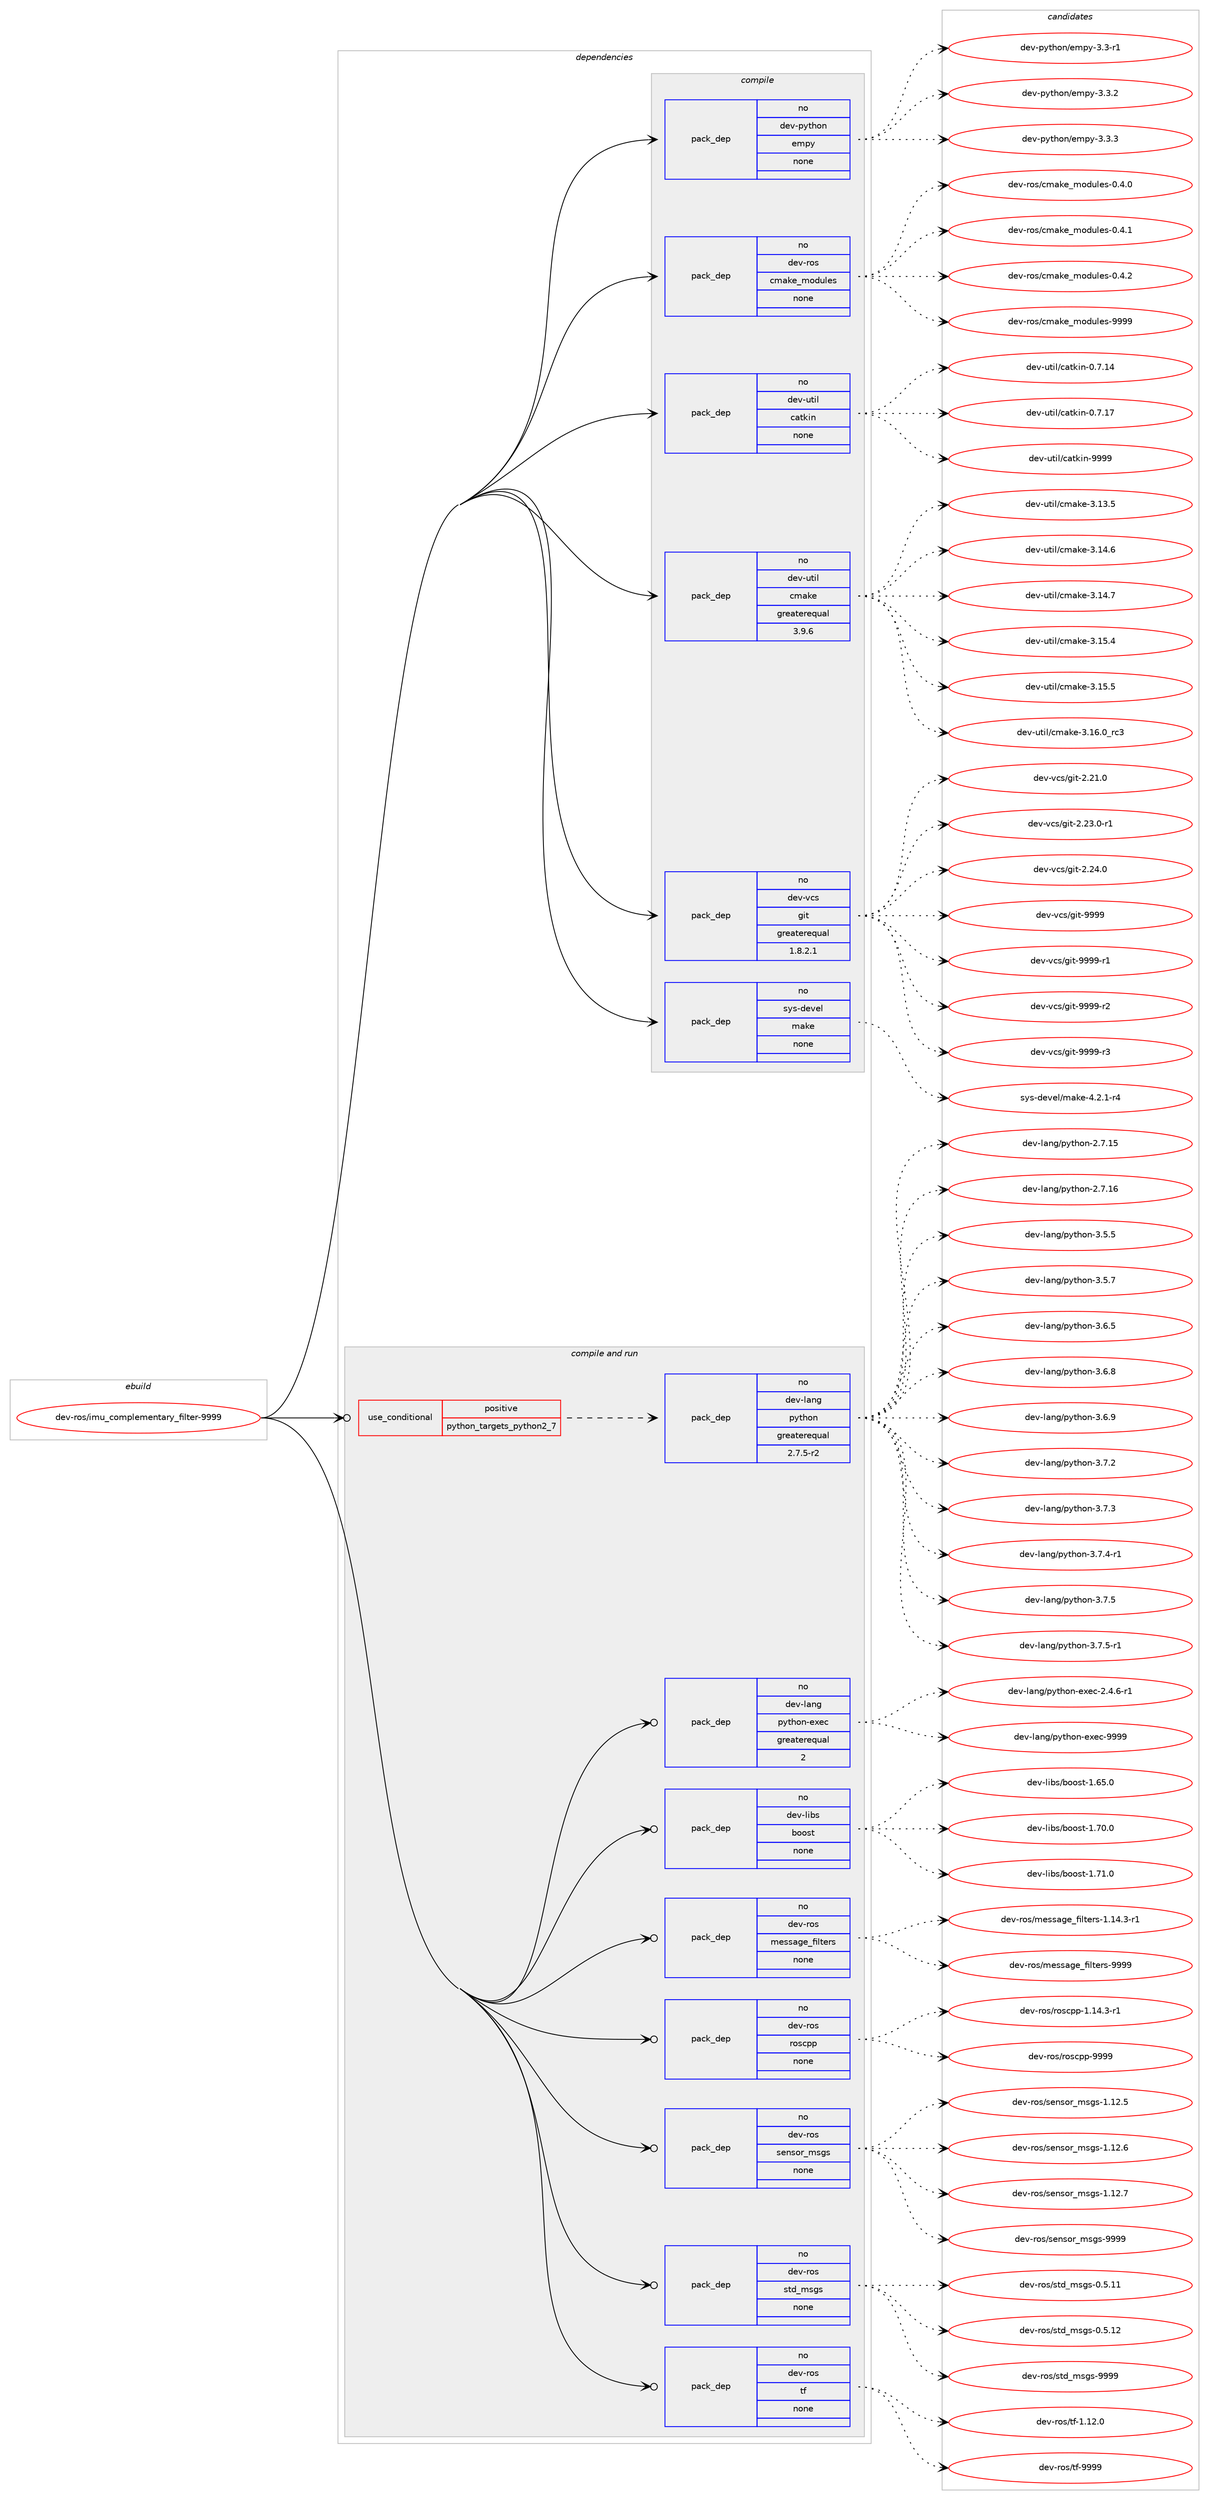 digraph prolog {

# *************
# Graph options
# *************

newrank=true;
concentrate=true;
compound=true;
graph [rankdir=LR,fontname=Helvetica,fontsize=10,ranksep=1.5];#, ranksep=2.5, nodesep=0.2];
edge  [arrowhead=vee];
node  [fontname=Helvetica,fontsize=10];

# **********
# The ebuild
# **********

subgraph cluster_leftcol {
color=gray;
rank=same;
label=<<i>ebuild</i>>;
id [label="dev-ros/imu_complementary_filter-9999", color=red, width=4, href="../dev-ros/imu_complementary_filter-9999.svg"];
}

# ****************
# The dependencies
# ****************

subgraph cluster_midcol {
color=gray;
label=<<i>dependencies</i>>;
subgraph cluster_compile {
fillcolor="#eeeeee";
style=filled;
label=<<i>compile</i>>;
subgraph pack489004 {
dependency654463 [label=<<TABLE BORDER="0" CELLBORDER="1" CELLSPACING="0" CELLPADDING="4" WIDTH="220"><TR><TD ROWSPAN="6" CELLPADDING="30">pack_dep</TD></TR><TR><TD WIDTH="110">no</TD></TR><TR><TD>dev-python</TD></TR><TR><TD>empy</TD></TR><TR><TD>none</TD></TR><TR><TD></TD></TR></TABLE>>, shape=none, color=blue];
}
id:e -> dependency654463:w [weight=20,style="solid",arrowhead="vee"];
subgraph pack489005 {
dependency654464 [label=<<TABLE BORDER="0" CELLBORDER="1" CELLSPACING="0" CELLPADDING="4" WIDTH="220"><TR><TD ROWSPAN="6" CELLPADDING="30">pack_dep</TD></TR><TR><TD WIDTH="110">no</TD></TR><TR><TD>dev-ros</TD></TR><TR><TD>cmake_modules</TD></TR><TR><TD>none</TD></TR><TR><TD></TD></TR></TABLE>>, shape=none, color=blue];
}
id:e -> dependency654464:w [weight=20,style="solid",arrowhead="vee"];
subgraph pack489006 {
dependency654465 [label=<<TABLE BORDER="0" CELLBORDER="1" CELLSPACING="0" CELLPADDING="4" WIDTH="220"><TR><TD ROWSPAN="6" CELLPADDING="30">pack_dep</TD></TR><TR><TD WIDTH="110">no</TD></TR><TR><TD>dev-util</TD></TR><TR><TD>catkin</TD></TR><TR><TD>none</TD></TR><TR><TD></TD></TR></TABLE>>, shape=none, color=blue];
}
id:e -> dependency654465:w [weight=20,style="solid",arrowhead="vee"];
subgraph pack489007 {
dependency654466 [label=<<TABLE BORDER="0" CELLBORDER="1" CELLSPACING="0" CELLPADDING="4" WIDTH="220"><TR><TD ROWSPAN="6" CELLPADDING="30">pack_dep</TD></TR><TR><TD WIDTH="110">no</TD></TR><TR><TD>dev-util</TD></TR><TR><TD>cmake</TD></TR><TR><TD>greaterequal</TD></TR><TR><TD>3.9.6</TD></TR></TABLE>>, shape=none, color=blue];
}
id:e -> dependency654466:w [weight=20,style="solid",arrowhead="vee"];
subgraph pack489008 {
dependency654467 [label=<<TABLE BORDER="0" CELLBORDER="1" CELLSPACING="0" CELLPADDING="4" WIDTH="220"><TR><TD ROWSPAN="6" CELLPADDING="30">pack_dep</TD></TR><TR><TD WIDTH="110">no</TD></TR><TR><TD>dev-vcs</TD></TR><TR><TD>git</TD></TR><TR><TD>greaterequal</TD></TR><TR><TD>1.8.2.1</TD></TR></TABLE>>, shape=none, color=blue];
}
id:e -> dependency654467:w [weight=20,style="solid",arrowhead="vee"];
subgraph pack489009 {
dependency654468 [label=<<TABLE BORDER="0" CELLBORDER="1" CELLSPACING="0" CELLPADDING="4" WIDTH="220"><TR><TD ROWSPAN="6" CELLPADDING="30">pack_dep</TD></TR><TR><TD WIDTH="110">no</TD></TR><TR><TD>sys-devel</TD></TR><TR><TD>make</TD></TR><TR><TD>none</TD></TR><TR><TD></TD></TR></TABLE>>, shape=none, color=blue];
}
id:e -> dependency654468:w [weight=20,style="solid",arrowhead="vee"];
}
subgraph cluster_compileandrun {
fillcolor="#eeeeee";
style=filled;
label=<<i>compile and run</i>>;
subgraph cond153553 {
dependency654469 [label=<<TABLE BORDER="0" CELLBORDER="1" CELLSPACING="0" CELLPADDING="4"><TR><TD ROWSPAN="3" CELLPADDING="10">use_conditional</TD></TR><TR><TD>positive</TD></TR><TR><TD>python_targets_python2_7</TD></TR></TABLE>>, shape=none, color=red];
subgraph pack489010 {
dependency654470 [label=<<TABLE BORDER="0" CELLBORDER="1" CELLSPACING="0" CELLPADDING="4" WIDTH="220"><TR><TD ROWSPAN="6" CELLPADDING="30">pack_dep</TD></TR><TR><TD WIDTH="110">no</TD></TR><TR><TD>dev-lang</TD></TR><TR><TD>python</TD></TR><TR><TD>greaterequal</TD></TR><TR><TD>2.7.5-r2</TD></TR></TABLE>>, shape=none, color=blue];
}
dependency654469:e -> dependency654470:w [weight=20,style="dashed",arrowhead="vee"];
}
id:e -> dependency654469:w [weight=20,style="solid",arrowhead="odotvee"];
subgraph pack489011 {
dependency654471 [label=<<TABLE BORDER="0" CELLBORDER="1" CELLSPACING="0" CELLPADDING="4" WIDTH="220"><TR><TD ROWSPAN="6" CELLPADDING="30">pack_dep</TD></TR><TR><TD WIDTH="110">no</TD></TR><TR><TD>dev-lang</TD></TR><TR><TD>python-exec</TD></TR><TR><TD>greaterequal</TD></TR><TR><TD>2</TD></TR></TABLE>>, shape=none, color=blue];
}
id:e -> dependency654471:w [weight=20,style="solid",arrowhead="odotvee"];
subgraph pack489012 {
dependency654472 [label=<<TABLE BORDER="0" CELLBORDER="1" CELLSPACING="0" CELLPADDING="4" WIDTH="220"><TR><TD ROWSPAN="6" CELLPADDING="30">pack_dep</TD></TR><TR><TD WIDTH="110">no</TD></TR><TR><TD>dev-libs</TD></TR><TR><TD>boost</TD></TR><TR><TD>none</TD></TR><TR><TD></TD></TR></TABLE>>, shape=none, color=blue];
}
id:e -> dependency654472:w [weight=20,style="solid",arrowhead="odotvee"];
subgraph pack489013 {
dependency654473 [label=<<TABLE BORDER="0" CELLBORDER="1" CELLSPACING="0" CELLPADDING="4" WIDTH="220"><TR><TD ROWSPAN="6" CELLPADDING="30">pack_dep</TD></TR><TR><TD WIDTH="110">no</TD></TR><TR><TD>dev-ros</TD></TR><TR><TD>message_filters</TD></TR><TR><TD>none</TD></TR><TR><TD></TD></TR></TABLE>>, shape=none, color=blue];
}
id:e -> dependency654473:w [weight=20,style="solid",arrowhead="odotvee"];
subgraph pack489014 {
dependency654474 [label=<<TABLE BORDER="0" CELLBORDER="1" CELLSPACING="0" CELLPADDING="4" WIDTH="220"><TR><TD ROWSPAN="6" CELLPADDING="30">pack_dep</TD></TR><TR><TD WIDTH="110">no</TD></TR><TR><TD>dev-ros</TD></TR><TR><TD>roscpp</TD></TR><TR><TD>none</TD></TR><TR><TD></TD></TR></TABLE>>, shape=none, color=blue];
}
id:e -> dependency654474:w [weight=20,style="solid",arrowhead="odotvee"];
subgraph pack489015 {
dependency654475 [label=<<TABLE BORDER="0" CELLBORDER="1" CELLSPACING="0" CELLPADDING="4" WIDTH="220"><TR><TD ROWSPAN="6" CELLPADDING="30">pack_dep</TD></TR><TR><TD WIDTH="110">no</TD></TR><TR><TD>dev-ros</TD></TR><TR><TD>sensor_msgs</TD></TR><TR><TD>none</TD></TR><TR><TD></TD></TR></TABLE>>, shape=none, color=blue];
}
id:e -> dependency654475:w [weight=20,style="solid",arrowhead="odotvee"];
subgraph pack489016 {
dependency654476 [label=<<TABLE BORDER="0" CELLBORDER="1" CELLSPACING="0" CELLPADDING="4" WIDTH="220"><TR><TD ROWSPAN="6" CELLPADDING="30">pack_dep</TD></TR><TR><TD WIDTH="110">no</TD></TR><TR><TD>dev-ros</TD></TR><TR><TD>std_msgs</TD></TR><TR><TD>none</TD></TR><TR><TD></TD></TR></TABLE>>, shape=none, color=blue];
}
id:e -> dependency654476:w [weight=20,style="solid",arrowhead="odotvee"];
subgraph pack489017 {
dependency654477 [label=<<TABLE BORDER="0" CELLBORDER="1" CELLSPACING="0" CELLPADDING="4" WIDTH="220"><TR><TD ROWSPAN="6" CELLPADDING="30">pack_dep</TD></TR><TR><TD WIDTH="110">no</TD></TR><TR><TD>dev-ros</TD></TR><TR><TD>tf</TD></TR><TR><TD>none</TD></TR><TR><TD></TD></TR></TABLE>>, shape=none, color=blue];
}
id:e -> dependency654477:w [weight=20,style="solid",arrowhead="odotvee"];
}
subgraph cluster_run {
fillcolor="#eeeeee";
style=filled;
label=<<i>run</i>>;
}
}

# **************
# The candidates
# **************

subgraph cluster_choices {
rank=same;
color=gray;
label=<<i>candidates</i>>;

subgraph choice489004 {
color=black;
nodesep=1;
choice1001011184511212111610411111047101109112121455146514511449 [label="dev-python/empy-3.3-r1", color=red, width=4,href="../dev-python/empy-3.3-r1.svg"];
choice1001011184511212111610411111047101109112121455146514650 [label="dev-python/empy-3.3.2", color=red, width=4,href="../dev-python/empy-3.3.2.svg"];
choice1001011184511212111610411111047101109112121455146514651 [label="dev-python/empy-3.3.3", color=red, width=4,href="../dev-python/empy-3.3.3.svg"];
dependency654463:e -> choice1001011184511212111610411111047101109112121455146514511449:w [style=dotted,weight="100"];
dependency654463:e -> choice1001011184511212111610411111047101109112121455146514650:w [style=dotted,weight="100"];
dependency654463:e -> choice1001011184511212111610411111047101109112121455146514651:w [style=dotted,weight="100"];
}
subgraph choice489005 {
color=black;
nodesep=1;
choice1001011184511411111547991099710710195109111100117108101115454846524648 [label="dev-ros/cmake_modules-0.4.0", color=red, width=4,href="../dev-ros/cmake_modules-0.4.0.svg"];
choice1001011184511411111547991099710710195109111100117108101115454846524649 [label="dev-ros/cmake_modules-0.4.1", color=red, width=4,href="../dev-ros/cmake_modules-0.4.1.svg"];
choice1001011184511411111547991099710710195109111100117108101115454846524650 [label="dev-ros/cmake_modules-0.4.2", color=red, width=4,href="../dev-ros/cmake_modules-0.4.2.svg"];
choice10010111845114111115479910997107101951091111001171081011154557575757 [label="dev-ros/cmake_modules-9999", color=red, width=4,href="../dev-ros/cmake_modules-9999.svg"];
dependency654464:e -> choice1001011184511411111547991099710710195109111100117108101115454846524648:w [style=dotted,weight="100"];
dependency654464:e -> choice1001011184511411111547991099710710195109111100117108101115454846524649:w [style=dotted,weight="100"];
dependency654464:e -> choice1001011184511411111547991099710710195109111100117108101115454846524650:w [style=dotted,weight="100"];
dependency654464:e -> choice10010111845114111115479910997107101951091111001171081011154557575757:w [style=dotted,weight="100"];
}
subgraph choice489006 {
color=black;
nodesep=1;
choice1001011184511711610510847999711610710511045484655464952 [label="dev-util/catkin-0.7.14", color=red, width=4,href="../dev-util/catkin-0.7.14.svg"];
choice1001011184511711610510847999711610710511045484655464955 [label="dev-util/catkin-0.7.17", color=red, width=4,href="../dev-util/catkin-0.7.17.svg"];
choice100101118451171161051084799971161071051104557575757 [label="dev-util/catkin-9999", color=red, width=4,href="../dev-util/catkin-9999.svg"];
dependency654465:e -> choice1001011184511711610510847999711610710511045484655464952:w [style=dotted,weight="100"];
dependency654465:e -> choice1001011184511711610510847999711610710511045484655464955:w [style=dotted,weight="100"];
dependency654465:e -> choice100101118451171161051084799971161071051104557575757:w [style=dotted,weight="100"];
}
subgraph choice489007 {
color=black;
nodesep=1;
choice1001011184511711610510847991099710710145514649514653 [label="dev-util/cmake-3.13.5", color=red, width=4,href="../dev-util/cmake-3.13.5.svg"];
choice1001011184511711610510847991099710710145514649524654 [label="dev-util/cmake-3.14.6", color=red, width=4,href="../dev-util/cmake-3.14.6.svg"];
choice1001011184511711610510847991099710710145514649524655 [label="dev-util/cmake-3.14.7", color=red, width=4,href="../dev-util/cmake-3.14.7.svg"];
choice1001011184511711610510847991099710710145514649534652 [label="dev-util/cmake-3.15.4", color=red, width=4,href="../dev-util/cmake-3.15.4.svg"];
choice1001011184511711610510847991099710710145514649534653 [label="dev-util/cmake-3.15.5", color=red, width=4,href="../dev-util/cmake-3.15.5.svg"];
choice1001011184511711610510847991099710710145514649544648951149951 [label="dev-util/cmake-3.16.0_rc3", color=red, width=4,href="../dev-util/cmake-3.16.0_rc3.svg"];
dependency654466:e -> choice1001011184511711610510847991099710710145514649514653:w [style=dotted,weight="100"];
dependency654466:e -> choice1001011184511711610510847991099710710145514649524654:w [style=dotted,weight="100"];
dependency654466:e -> choice1001011184511711610510847991099710710145514649524655:w [style=dotted,weight="100"];
dependency654466:e -> choice1001011184511711610510847991099710710145514649534652:w [style=dotted,weight="100"];
dependency654466:e -> choice1001011184511711610510847991099710710145514649534653:w [style=dotted,weight="100"];
dependency654466:e -> choice1001011184511711610510847991099710710145514649544648951149951:w [style=dotted,weight="100"];
}
subgraph choice489008 {
color=black;
nodesep=1;
choice10010111845118991154710310511645504650494648 [label="dev-vcs/git-2.21.0", color=red, width=4,href="../dev-vcs/git-2.21.0.svg"];
choice100101118451189911547103105116455046505146484511449 [label="dev-vcs/git-2.23.0-r1", color=red, width=4,href="../dev-vcs/git-2.23.0-r1.svg"];
choice10010111845118991154710310511645504650524648 [label="dev-vcs/git-2.24.0", color=red, width=4,href="../dev-vcs/git-2.24.0.svg"];
choice1001011184511899115471031051164557575757 [label="dev-vcs/git-9999", color=red, width=4,href="../dev-vcs/git-9999.svg"];
choice10010111845118991154710310511645575757574511449 [label="dev-vcs/git-9999-r1", color=red, width=4,href="../dev-vcs/git-9999-r1.svg"];
choice10010111845118991154710310511645575757574511450 [label="dev-vcs/git-9999-r2", color=red, width=4,href="../dev-vcs/git-9999-r2.svg"];
choice10010111845118991154710310511645575757574511451 [label="dev-vcs/git-9999-r3", color=red, width=4,href="../dev-vcs/git-9999-r3.svg"];
dependency654467:e -> choice10010111845118991154710310511645504650494648:w [style=dotted,weight="100"];
dependency654467:e -> choice100101118451189911547103105116455046505146484511449:w [style=dotted,weight="100"];
dependency654467:e -> choice10010111845118991154710310511645504650524648:w [style=dotted,weight="100"];
dependency654467:e -> choice1001011184511899115471031051164557575757:w [style=dotted,weight="100"];
dependency654467:e -> choice10010111845118991154710310511645575757574511449:w [style=dotted,weight="100"];
dependency654467:e -> choice10010111845118991154710310511645575757574511450:w [style=dotted,weight="100"];
dependency654467:e -> choice10010111845118991154710310511645575757574511451:w [style=dotted,weight="100"];
}
subgraph choice489009 {
color=black;
nodesep=1;
choice1151211154510010111810110847109971071014552465046494511452 [label="sys-devel/make-4.2.1-r4", color=red, width=4,href="../sys-devel/make-4.2.1-r4.svg"];
dependency654468:e -> choice1151211154510010111810110847109971071014552465046494511452:w [style=dotted,weight="100"];
}
subgraph choice489010 {
color=black;
nodesep=1;
choice10010111845108971101034711212111610411111045504655464953 [label="dev-lang/python-2.7.15", color=red, width=4,href="../dev-lang/python-2.7.15.svg"];
choice10010111845108971101034711212111610411111045504655464954 [label="dev-lang/python-2.7.16", color=red, width=4,href="../dev-lang/python-2.7.16.svg"];
choice100101118451089711010347112121116104111110455146534653 [label="dev-lang/python-3.5.5", color=red, width=4,href="../dev-lang/python-3.5.5.svg"];
choice100101118451089711010347112121116104111110455146534655 [label="dev-lang/python-3.5.7", color=red, width=4,href="../dev-lang/python-3.5.7.svg"];
choice100101118451089711010347112121116104111110455146544653 [label="dev-lang/python-3.6.5", color=red, width=4,href="../dev-lang/python-3.6.5.svg"];
choice100101118451089711010347112121116104111110455146544656 [label="dev-lang/python-3.6.8", color=red, width=4,href="../dev-lang/python-3.6.8.svg"];
choice100101118451089711010347112121116104111110455146544657 [label="dev-lang/python-3.6.9", color=red, width=4,href="../dev-lang/python-3.6.9.svg"];
choice100101118451089711010347112121116104111110455146554650 [label="dev-lang/python-3.7.2", color=red, width=4,href="../dev-lang/python-3.7.2.svg"];
choice100101118451089711010347112121116104111110455146554651 [label="dev-lang/python-3.7.3", color=red, width=4,href="../dev-lang/python-3.7.3.svg"];
choice1001011184510897110103471121211161041111104551465546524511449 [label="dev-lang/python-3.7.4-r1", color=red, width=4,href="../dev-lang/python-3.7.4-r1.svg"];
choice100101118451089711010347112121116104111110455146554653 [label="dev-lang/python-3.7.5", color=red, width=4,href="../dev-lang/python-3.7.5.svg"];
choice1001011184510897110103471121211161041111104551465546534511449 [label="dev-lang/python-3.7.5-r1", color=red, width=4,href="../dev-lang/python-3.7.5-r1.svg"];
dependency654470:e -> choice10010111845108971101034711212111610411111045504655464953:w [style=dotted,weight="100"];
dependency654470:e -> choice10010111845108971101034711212111610411111045504655464954:w [style=dotted,weight="100"];
dependency654470:e -> choice100101118451089711010347112121116104111110455146534653:w [style=dotted,weight="100"];
dependency654470:e -> choice100101118451089711010347112121116104111110455146534655:w [style=dotted,weight="100"];
dependency654470:e -> choice100101118451089711010347112121116104111110455146544653:w [style=dotted,weight="100"];
dependency654470:e -> choice100101118451089711010347112121116104111110455146544656:w [style=dotted,weight="100"];
dependency654470:e -> choice100101118451089711010347112121116104111110455146544657:w [style=dotted,weight="100"];
dependency654470:e -> choice100101118451089711010347112121116104111110455146554650:w [style=dotted,weight="100"];
dependency654470:e -> choice100101118451089711010347112121116104111110455146554651:w [style=dotted,weight="100"];
dependency654470:e -> choice1001011184510897110103471121211161041111104551465546524511449:w [style=dotted,weight="100"];
dependency654470:e -> choice100101118451089711010347112121116104111110455146554653:w [style=dotted,weight="100"];
dependency654470:e -> choice1001011184510897110103471121211161041111104551465546534511449:w [style=dotted,weight="100"];
}
subgraph choice489011 {
color=black;
nodesep=1;
choice10010111845108971101034711212111610411111045101120101994550465246544511449 [label="dev-lang/python-exec-2.4.6-r1", color=red, width=4,href="../dev-lang/python-exec-2.4.6-r1.svg"];
choice10010111845108971101034711212111610411111045101120101994557575757 [label="dev-lang/python-exec-9999", color=red, width=4,href="../dev-lang/python-exec-9999.svg"];
dependency654471:e -> choice10010111845108971101034711212111610411111045101120101994550465246544511449:w [style=dotted,weight="100"];
dependency654471:e -> choice10010111845108971101034711212111610411111045101120101994557575757:w [style=dotted,weight="100"];
}
subgraph choice489012 {
color=black;
nodesep=1;
choice1001011184510810598115479811111111511645494654534648 [label="dev-libs/boost-1.65.0", color=red, width=4,href="../dev-libs/boost-1.65.0.svg"];
choice1001011184510810598115479811111111511645494655484648 [label="dev-libs/boost-1.70.0", color=red, width=4,href="../dev-libs/boost-1.70.0.svg"];
choice1001011184510810598115479811111111511645494655494648 [label="dev-libs/boost-1.71.0", color=red, width=4,href="../dev-libs/boost-1.71.0.svg"];
dependency654472:e -> choice1001011184510810598115479811111111511645494654534648:w [style=dotted,weight="100"];
dependency654472:e -> choice1001011184510810598115479811111111511645494655484648:w [style=dotted,weight="100"];
dependency654472:e -> choice1001011184510810598115479811111111511645494655494648:w [style=dotted,weight="100"];
}
subgraph choice489013 {
color=black;
nodesep=1;
choice10010111845114111115471091011151159710310195102105108116101114115454946495246514511449 [label="dev-ros/message_filters-1.14.3-r1", color=red, width=4,href="../dev-ros/message_filters-1.14.3-r1.svg"];
choice100101118451141111154710910111511597103101951021051081161011141154557575757 [label="dev-ros/message_filters-9999", color=red, width=4,href="../dev-ros/message_filters-9999.svg"];
dependency654473:e -> choice10010111845114111115471091011151159710310195102105108116101114115454946495246514511449:w [style=dotted,weight="100"];
dependency654473:e -> choice100101118451141111154710910111511597103101951021051081161011141154557575757:w [style=dotted,weight="100"];
}
subgraph choice489014 {
color=black;
nodesep=1;
choice100101118451141111154711411111599112112454946495246514511449 [label="dev-ros/roscpp-1.14.3-r1", color=red, width=4,href="../dev-ros/roscpp-1.14.3-r1.svg"];
choice1001011184511411111547114111115991121124557575757 [label="dev-ros/roscpp-9999", color=red, width=4,href="../dev-ros/roscpp-9999.svg"];
dependency654474:e -> choice100101118451141111154711411111599112112454946495246514511449:w [style=dotted,weight="100"];
dependency654474:e -> choice1001011184511411111547114111115991121124557575757:w [style=dotted,weight="100"];
}
subgraph choice489015 {
color=black;
nodesep=1;
choice10010111845114111115471151011101151111149510911510311545494649504653 [label="dev-ros/sensor_msgs-1.12.5", color=red, width=4,href="../dev-ros/sensor_msgs-1.12.5.svg"];
choice10010111845114111115471151011101151111149510911510311545494649504654 [label="dev-ros/sensor_msgs-1.12.6", color=red, width=4,href="../dev-ros/sensor_msgs-1.12.6.svg"];
choice10010111845114111115471151011101151111149510911510311545494649504655 [label="dev-ros/sensor_msgs-1.12.7", color=red, width=4,href="../dev-ros/sensor_msgs-1.12.7.svg"];
choice1001011184511411111547115101110115111114951091151031154557575757 [label="dev-ros/sensor_msgs-9999", color=red, width=4,href="../dev-ros/sensor_msgs-9999.svg"];
dependency654475:e -> choice10010111845114111115471151011101151111149510911510311545494649504653:w [style=dotted,weight="100"];
dependency654475:e -> choice10010111845114111115471151011101151111149510911510311545494649504654:w [style=dotted,weight="100"];
dependency654475:e -> choice10010111845114111115471151011101151111149510911510311545494649504655:w [style=dotted,weight="100"];
dependency654475:e -> choice1001011184511411111547115101110115111114951091151031154557575757:w [style=dotted,weight="100"];
}
subgraph choice489016 {
color=black;
nodesep=1;
choice10010111845114111115471151161009510911510311545484653464949 [label="dev-ros/std_msgs-0.5.11", color=red, width=4,href="../dev-ros/std_msgs-0.5.11.svg"];
choice10010111845114111115471151161009510911510311545484653464950 [label="dev-ros/std_msgs-0.5.12", color=red, width=4,href="../dev-ros/std_msgs-0.5.12.svg"];
choice1001011184511411111547115116100951091151031154557575757 [label="dev-ros/std_msgs-9999", color=red, width=4,href="../dev-ros/std_msgs-9999.svg"];
dependency654476:e -> choice10010111845114111115471151161009510911510311545484653464949:w [style=dotted,weight="100"];
dependency654476:e -> choice10010111845114111115471151161009510911510311545484653464950:w [style=dotted,weight="100"];
dependency654476:e -> choice1001011184511411111547115116100951091151031154557575757:w [style=dotted,weight="100"];
}
subgraph choice489017 {
color=black;
nodesep=1;
choice100101118451141111154711610245494649504648 [label="dev-ros/tf-1.12.0", color=red, width=4,href="../dev-ros/tf-1.12.0.svg"];
choice10010111845114111115471161024557575757 [label="dev-ros/tf-9999", color=red, width=4,href="../dev-ros/tf-9999.svg"];
dependency654477:e -> choice100101118451141111154711610245494649504648:w [style=dotted,weight="100"];
dependency654477:e -> choice10010111845114111115471161024557575757:w [style=dotted,weight="100"];
}
}

}
